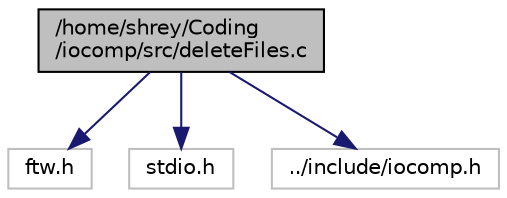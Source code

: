 digraph "/home/shrey/Coding/iocomp/src/deleteFiles.c"
{
 // LATEX_PDF_SIZE
  edge [fontname="Helvetica",fontsize="10",labelfontname="Helvetica",labelfontsize="10"];
  node [fontname="Helvetica",fontsize="10",shape=record];
  Node1 [label="/home/shrey/Coding\l/iocomp/src/deleteFiles.c",height=0.2,width=0.4,color="black", fillcolor="grey75", style="filled", fontcolor="black",tooltip="deletes files or dies trying."];
  Node1 -> Node2 [color="midnightblue",fontsize="10",style="solid",fontname="Helvetica"];
  Node2 [label="ftw.h",height=0.2,width=0.4,color="grey75", fillcolor="white", style="filled",tooltip=" "];
  Node1 -> Node3 [color="midnightblue",fontsize="10",style="solid",fontname="Helvetica"];
  Node3 [label="stdio.h",height=0.2,width=0.4,color="grey75", fillcolor="white", style="filled",tooltip=" "];
  Node1 -> Node4 [color="midnightblue",fontsize="10",style="solid",fontname="Helvetica"];
  Node4 [label="../include/iocomp.h",height=0.2,width=0.4,color="grey75", fillcolor="white", style="filled",tooltip=" "];
}
